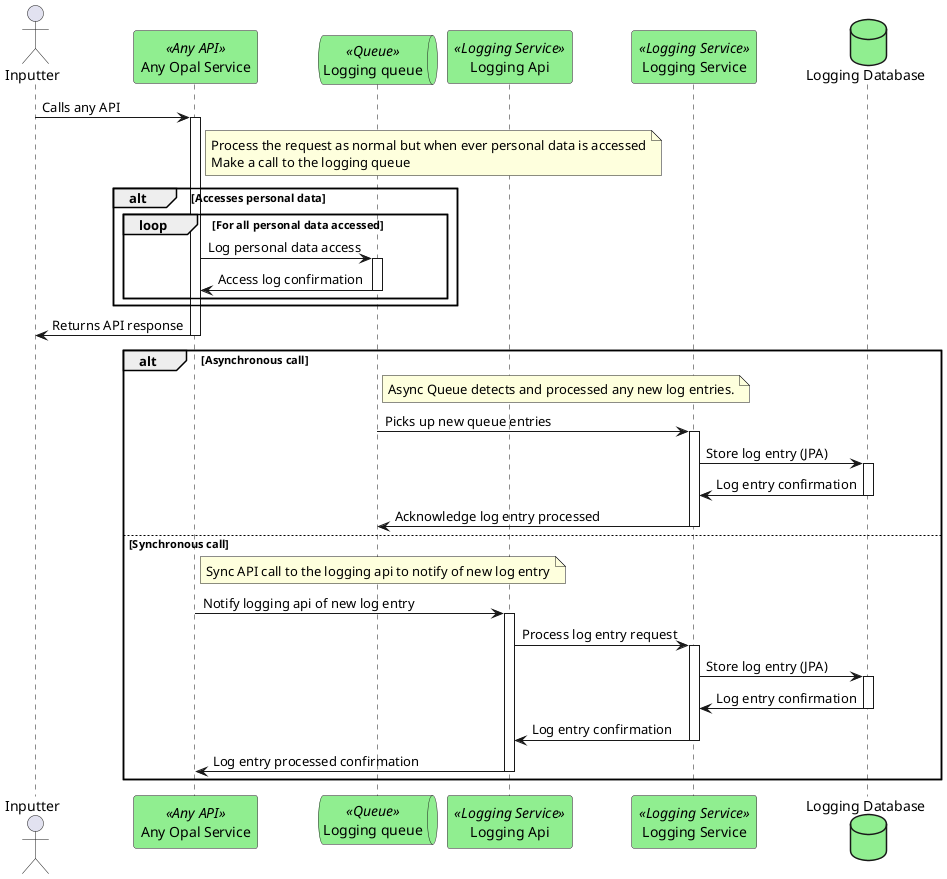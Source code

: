 @startuml
actor "Inputter" as user


participant "Any Opal Service" as anyService <<Any API>> #lightgreen

queue "Logging queue" as loggingQueue <<Queue>> #lightgreen
participant "Logging Api" as loggingApi <<Logging Service>> #lightgreen
participant "Logging Service" as loggingService <<Logging Service>> #lightgreen

database "Logging Database" as db #lightgreen


user -> anyService ++ : Calls any API
note right of anyService
Process the request as normal but when ever personal data is accessed
Make a call to the logging queue
end note
alt Accesses personal data
    loop For all personal data accessed
        anyService -> loggingQueue ++ : Log personal data access
        anyService <- loggingQueue -- : Access log confirmation
    end loop
end
anyService -> user  -- : Returns API response

alt Asynchronous call
    note right of loggingQueue
        Async Queue detects and processed any new log entries.
    end note
    loggingQueue -> loggingService ++ : Picks up new queue entries
    loggingService -> db ++ : Store log entry (JPA)
    loggingService <- db -- : Log entry confirmation
    loggingService -> loggingQueue -- : Acknowledge log entry processed
else Synchronous call
    note right of anyService
        Sync API call to the logging api to notify of new log entry
    end note
    anyService -> loggingApi ++ : Notify logging api of new log entry
    loggingApi -> loggingService ++ : Process log entry request
    loggingService -> db ++ : Store log entry (JPA)
    loggingService <- db -- : Log entry confirmation
    loggingService -> loggingApi -- : Log entry confirmation
    loggingApi -> anyService -- : Log entry processed confirmation
end
@enduml